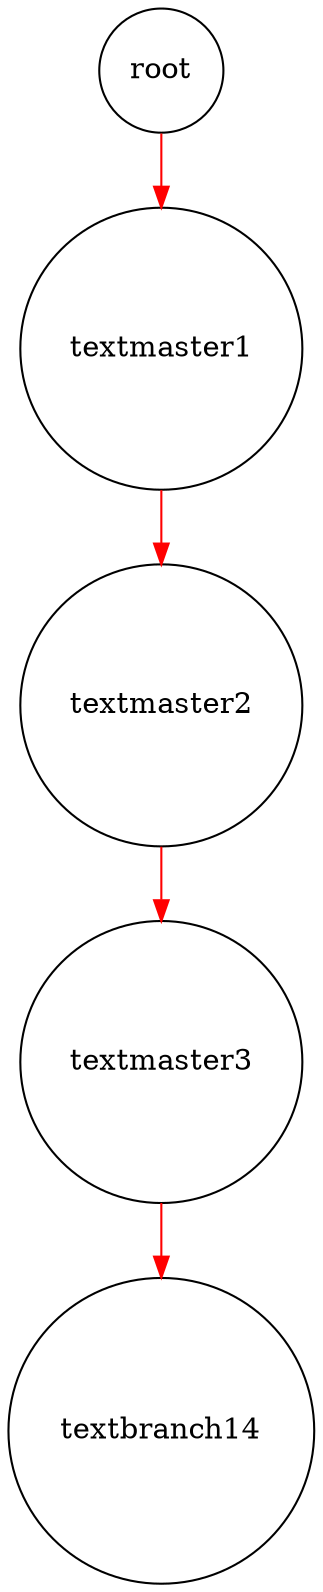 digraph G{ 
node [shape=circle];
root -> textmaster1 [color= red];
textmaster1 -> textmaster2 [color= red];
textmaster2 -> textmaster3 [color= red];
textmaster3 -> textbranch14 [color= red];
}
